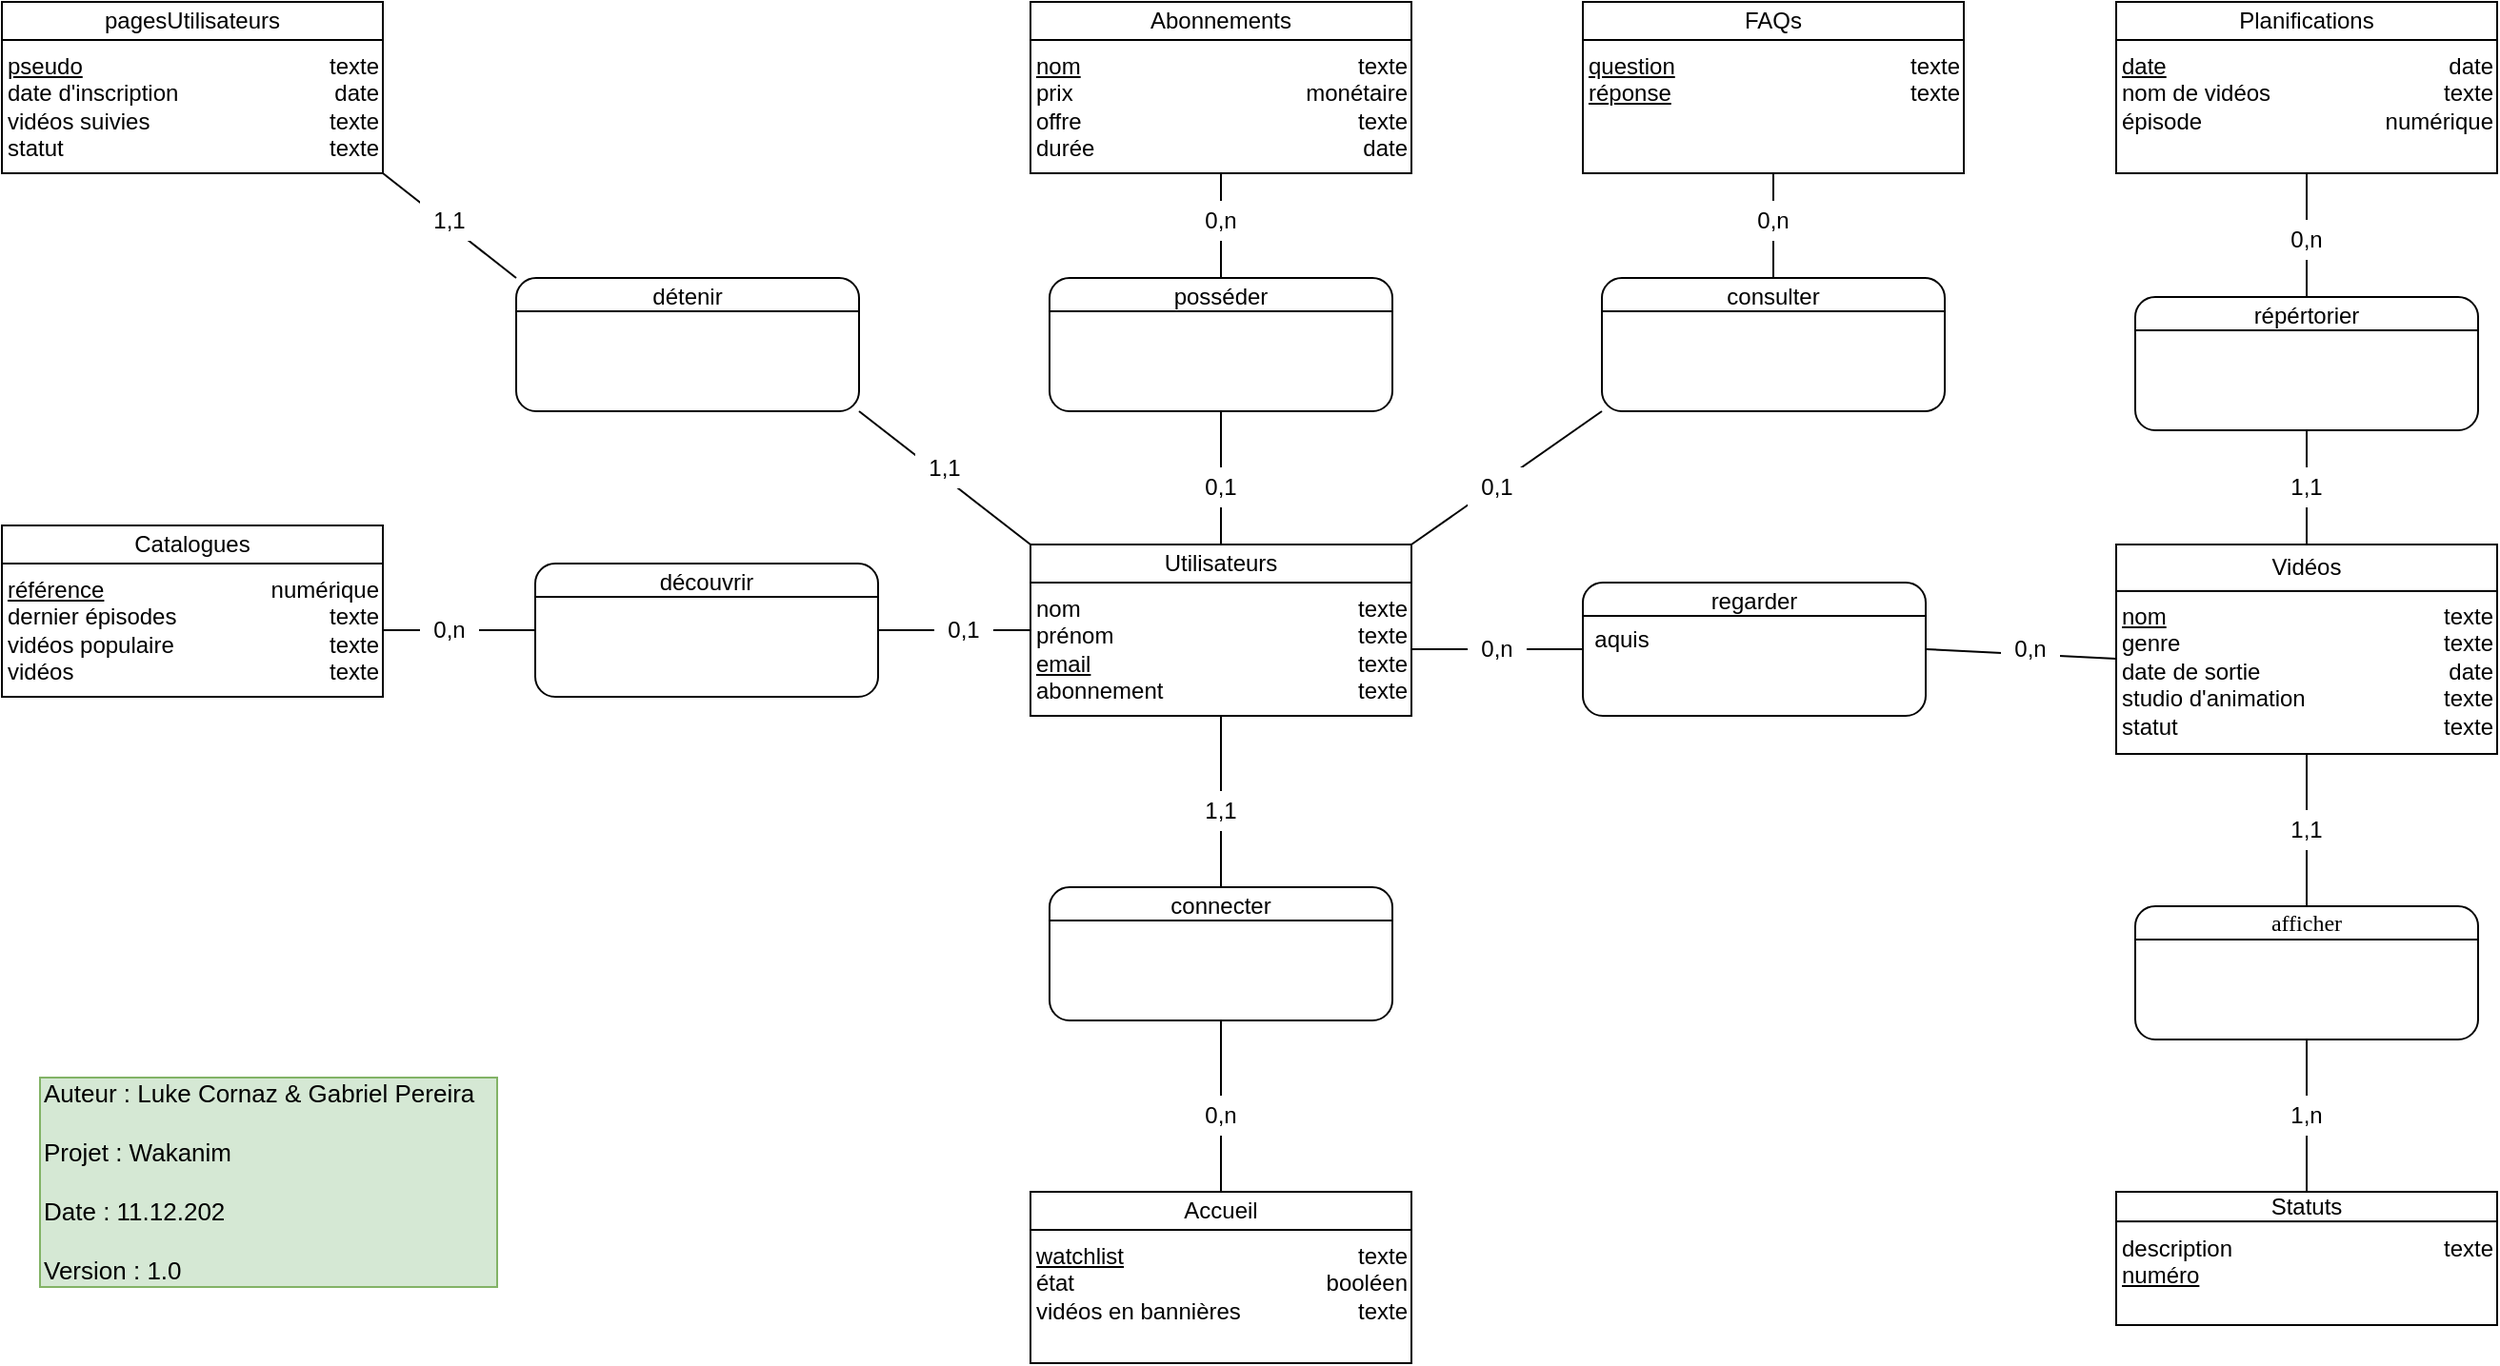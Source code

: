 <mxfile version="13.9.9" type="device"><diagram name="Page-1" id="2ca16b54-16f6-2749-3443-fa8db7711227"><mxGraphModel dx="1422" dy="832" grid="1" gridSize="10" guides="1" tooltips="1" connect="1" arrows="1" fold="1" page="1" pageScale="1" pageWidth="1100" pageHeight="850" background="none" math="0" shadow="0"><root><mxCell id="0"/><mxCell id="1" parent="0"/><mxCell id="dNQG28uPahYfREFHfgrM-1" value="&lt;font style=&quot;font-size: 13px&quot;&gt;Auteur : Luke Cornaz &amp;amp; Gabriel Pereira&lt;br&gt;&lt;br&gt;Projet : Wakanim&lt;br&gt;&lt;br&gt;Date : 11.12.202&lt;br&gt;&lt;br&gt;Version : 1.0&lt;br&gt;&lt;/font&gt;" style="rounded=0;whiteSpace=wrap;html=1;align=left;fillColor=#d5e8d4;strokeColor=#82b366;" parent="1" vertex="1"><mxGeometry x="120" y="610" width="240" height="110" as="geometry"/></mxCell><mxCell id="dNQG28uPahYfREFHfgrM-2" value="" style="group" parent="1" vertex="1" connectable="0"><mxGeometry x="640" y="45" width="200" height="90" as="geometry"/></mxCell><mxCell id="2ed32ef02a7f4228-1" value="&lt;div style=&quot;box-sizing: border-box ; width: 100% ; padding: 2px&quot;&gt;&lt;br&gt;&lt;/div&gt;" style="verticalAlign=top;align=center;overflow=fill;html=1;rounded=0;shadow=0;comic=0;labelBackgroundColor=none;strokeColor=#000000;strokeWidth=1;fillColor=#ffffff;fontFamily=Verdana;fontSize=12;fontColor=#000000;" parent="dNQG28uPahYfREFHfgrM-2" vertex="1"><mxGeometry width="200" height="90" as="geometry"/></mxCell><mxCell id="SjU_2BTI9DgWFUzOwO9X-2" value="Abonnements" style="rounded=0;whiteSpace=wrap;html=1;" parent="dNQG28uPahYfREFHfgrM-2" vertex="1"><mxGeometry width="200" height="20" as="geometry"/></mxCell><mxCell id="SjU_2BTI9DgWFUzOwO9X-4" value="&lt;u&gt;nom&lt;/u&gt;&lt;br&gt;prix&lt;br&gt;offre&lt;br&gt;durée" style="text;html=1;strokeColor=none;fillColor=none;align=left;verticalAlign=top;whiteSpace=wrap;rounded=0;" parent="dNQG28uPahYfREFHfgrM-2" vertex="1"><mxGeometry x="1" y="20" width="99" height="70" as="geometry"/></mxCell><mxCell id="SjU_2BTI9DgWFUzOwO9X-6" value="texte&lt;br&gt;monétaire&lt;br&gt;texte&lt;br&gt;date" style="text;html=1;strokeColor=none;fillColor=none;align=right;verticalAlign=top;whiteSpace=wrap;rounded=0;" parent="dNQG28uPahYfREFHfgrM-2" vertex="1"><mxGeometry x="100" y="20" width="100" height="70" as="geometry"/></mxCell><mxCell id="dNQG28uPahYfREFHfgrM-50" value="" style="group" parent="1" vertex="1" connectable="0"><mxGeometry x="930" y="350" width="180" height="70" as="geometry"/></mxCell><mxCell id="dNQG28uPahYfREFHfgrM-51" value="&lt;div style=&quot;box-sizing: border-box ; width: 100% ; padding: 2px&quot;&gt;&lt;br&gt;&lt;/div&gt;" style="verticalAlign=top;align=center;overflow=fill;html=1;rounded=1;shadow=0;comic=0;labelBackgroundColor=none;strokeColor=#000000;strokeWidth=1;fillColor=#ffffff;fontFamily=Verdana;fontSize=12;fontColor=#000000;" parent="dNQG28uPahYfREFHfgrM-50" vertex="1"><mxGeometry width="180" height="70" as="geometry"/></mxCell><mxCell id="dNQG28uPahYfREFHfgrM-52" value="" style="endArrow=none;html=1;entryX=1;entryY=0.25;entryDx=0;entryDy=0;exitX=0;exitY=0.25;exitDx=0;exitDy=0;" parent="dNQG28uPahYfREFHfgrM-50" source="dNQG28uPahYfREFHfgrM-51" target="dNQG28uPahYfREFHfgrM-51" edge="1"><mxGeometry width="50" height="50" relative="1" as="geometry"><mxPoint x="-280" y="150" as="sourcePoint"/><mxPoint x="-230" y="100" as="targetPoint"/></mxGeometry></mxCell><mxCell id="dNQG28uPahYfREFHfgrM-53" value="regarder" style="text;html=1;strokeColor=none;fillColor=none;align=center;verticalAlign=middle;whiteSpace=wrap;rounded=0;" parent="dNQG28uPahYfREFHfgrM-50" vertex="1"><mxGeometry x="30" width="120" height="20" as="geometry"/></mxCell><mxCell id="Rbo3Hz5trLH_8NA1wSPJ-5" value="aquis" style="text;html=1;align=center;verticalAlign=middle;resizable=0;points=[];autosize=1;" vertex="1" parent="dNQG28uPahYfREFHfgrM-50"><mxGeometry y="20" width="40" height="20" as="geometry"/></mxCell><mxCell id="58aJDsjir2NexJTQTehZ-1" value="" style="group" parent="1" vertex="1" connectable="0"><mxGeometry x="100" y="320" width="200" height="90" as="geometry"/></mxCell><mxCell id="58aJDsjir2NexJTQTehZ-2" value="&lt;div style=&quot;box-sizing: border-box ; width: 100% ; padding: 2px&quot;&gt;&lt;br&gt;&lt;/div&gt;" style="verticalAlign=top;align=center;overflow=fill;html=1;rounded=0;shadow=0;comic=0;labelBackgroundColor=none;strokeColor=#000000;strokeWidth=1;fillColor=#ffffff;fontFamily=Verdana;fontSize=12;fontColor=#000000;" parent="58aJDsjir2NexJTQTehZ-1" vertex="1"><mxGeometry width="200" height="90" as="geometry"/></mxCell><mxCell id="58aJDsjir2NexJTQTehZ-3" value="Catalogues" style="rounded=0;whiteSpace=wrap;html=1;" parent="58aJDsjir2NexJTQTehZ-1" vertex="1"><mxGeometry width="200" height="20" as="geometry"/></mxCell><mxCell id="58aJDsjir2NexJTQTehZ-4" value="&lt;u&gt;référence&lt;/u&gt;&lt;br&gt;dernier épisodes&lt;br&gt;vidéos populaire&lt;br&gt;vidéos" style="text;html=1;strokeColor=none;fillColor=none;align=left;verticalAlign=top;whiteSpace=wrap;rounded=0;" parent="58aJDsjir2NexJTQTehZ-1" vertex="1"><mxGeometry x="1" y="20" width="99" height="70.0" as="geometry"/></mxCell><mxCell id="58aJDsjir2NexJTQTehZ-5" value="numérique&lt;br&gt;texte&lt;br&gt;texte&lt;br&gt;texte" style="text;html=1;strokeColor=none;fillColor=none;align=right;verticalAlign=top;whiteSpace=wrap;rounded=0;" parent="58aJDsjir2NexJTQTehZ-1" vertex="1"><mxGeometry x="100" y="20" width="100" height="70.0" as="geometry"/></mxCell><mxCell id="67UeSEv5irPdv3sX9kYh-1" value="" style="group" parent="1" vertex="1" connectable="0"><mxGeometry x="1210" y="45" width="200" height="90" as="geometry"/></mxCell><mxCell id="67UeSEv5irPdv3sX9kYh-2" value="&lt;div style=&quot;box-sizing: border-box ; width: 100% ; padding: 2px&quot;&gt;&lt;br&gt;&lt;/div&gt;" style="verticalAlign=top;align=center;overflow=fill;html=1;rounded=0;shadow=0;comic=0;labelBackgroundColor=none;strokeColor=#000000;strokeWidth=1;fillColor=#ffffff;fontFamily=Verdana;fontSize=12;fontColor=#000000;" parent="67UeSEv5irPdv3sX9kYh-1" vertex="1"><mxGeometry width="200" height="90" as="geometry"/></mxCell><mxCell id="67UeSEv5irPdv3sX9kYh-3" value="Planifications" style="rounded=0;whiteSpace=wrap;html=1;" parent="67UeSEv5irPdv3sX9kYh-1" vertex="1"><mxGeometry width="200" height="20" as="geometry"/></mxCell><mxCell id="67UeSEv5irPdv3sX9kYh-4" value="&lt;u&gt;date&lt;/u&gt;&lt;br&gt;nom de vidéos&lt;br&gt;épisode" style="text;html=1;strokeColor=none;fillColor=none;align=left;verticalAlign=top;whiteSpace=wrap;rounded=0;" parent="67UeSEv5irPdv3sX9kYh-1" vertex="1"><mxGeometry x="1" y="20" width="109" height="70" as="geometry"/></mxCell><mxCell id="67UeSEv5irPdv3sX9kYh-5" value="date&lt;br&gt;texte&lt;br&gt;numérique" style="text;html=1;strokeColor=none;fillColor=none;align=right;verticalAlign=top;whiteSpace=wrap;rounded=0;" parent="67UeSEv5irPdv3sX9kYh-1" vertex="1"><mxGeometry x="100" y="20" width="100" height="70" as="geometry"/></mxCell><mxCell id="67UeSEv5irPdv3sX9kYh-6" value="" style="group" parent="1" vertex="1" connectable="0"><mxGeometry x="640" y="330" width="200" height="90" as="geometry"/></mxCell><mxCell id="67UeSEv5irPdv3sX9kYh-7" value="&lt;div style=&quot;box-sizing: border-box ; width: 100% ; padding: 2px&quot;&gt;&lt;br&gt;&lt;/div&gt;" style="verticalAlign=top;align=center;overflow=fill;html=1;rounded=0;shadow=0;comic=0;labelBackgroundColor=none;strokeColor=#000000;strokeWidth=1;fillColor=#ffffff;fontFamily=Verdana;fontSize=12;fontColor=#000000;" parent="67UeSEv5irPdv3sX9kYh-6" vertex="1"><mxGeometry width="200" height="90" as="geometry"/></mxCell><mxCell id="67UeSEv5irPdv3sX9kYh-8" value="Utilisateurs" style="rounded=0;whiteSpace=wrap;html=1;" parent="67UeSEv5irPdv3sX9kYh-6" vertex="1"><mxGeometry width="200" height="20" as="geometry"/></mxCell><mxCell id="67UeSEv5irPdv3sX9kYh-9" value="nom&lt;br&gt;prénom&lt;br&gt;&lt;u&gt;email&lt;/u&gt;&lt;br&gt;abonnement" style="text;html=1;strokeColor=none;fillColor=none;align=left;verticalAlign=top;whiteSpace=wrap;rounded=0;" parent="67UeSEv5irPdv3sX9kYh-6" vertex="1"><mxGeometry x="1" y="20" width="109" height="70" as="geometry"/></mxCell><mxCell id="67UeSEv5irPdv3sX9kYh-10" value="texte&lt;br&gt;texte&lt;br&gt;texte&lt;br&gt;texte" style="text;html=1;strokeColor=none;fillColor=none;align=right;verticalAlign=top;whiteSpace=wrap;rounded=0;" parent="67UeSEv5irPdv3sX9kYh-6" vertex="1"><mxGeometry x="100" y="20" width="100" height="70" as="geometry"/></mxCell><mxCell id="67UeSEv5irPdv3sX9kYh-11" value="" style="group" parent="1" vertex="1" connectable="0"><mxGeometry x="100" y="45" width="200" height="90" as="geometry"/></mxCell><mxCell id="67UeSEv5irPdv3sX9kYh-12" value="&lt;div style=&quot;box-sizing: border-box ; width: 100% ; padding: 2px&quot;&gt;&lt;br&gt;&lt;/div&gt;" style="verticalAlign=top;align=center;overflow=fill;html=1;rounded=0;shadow=0;comic=0;labelBackgroundColor=none;strokeColor=#000000;strokeWidth=1;fillColor=#ffffff;fontFamily=Verdana;fontSize=12;fontColor=#000000;" parent="67UeSEv5irPdv3sX9kYh-11" vertex="1"><mxGeometry width="200" height="90" as="geometry"/></mxCell><mxCell id="67UeSEv5irPdv3sX9kYh-13" value="pagesUtilisateurs" style="rounded=0;whiteSpace=wrap;html=1;" parent="67UeSEv5irPdv3sX9kYh-11" vertex="1"><mxGeometry width="200" height="20" as="geometry"/></mxCell><mxCell id="67UeSEv5irPdv3sX9kYh-14" value="&lt;u&gt;pseudo&lt;/u&gt;&lt;br&gt;date d'inscription&lt;br&gt;vidéos suivies&lt;br&gt;statut" style="text;html=1;strokeColor=none;fillColor=none;align=left;verticalAlign=top;whiteSpace=wrap;rounded=0;" parent="67UeSEv5irPdv3sX9kYh-11" vertex="1"><mxGeometry x="1" y="20" width="109" height="70" as="geometry"/></mxCell><mxCell id="67UeSEv5irPdv3sX9kYh-15" value="texte&lt;br&gt;date&lt;br&gt;texte&lt;br&gt;texte" style="text;html=1;strokeColor=none;fillColor=none;align=right;verticalAlign=top;whiteSpace=wrap;rounded=0;" parent="67UeSEv5irPdv3sX9kYh-11" vertex="1"><mxGeometry x="100" y="20" width="100" height="70" as="geometry"/></mxCell><mxCell id="67UeSEv5irPdv3sX9kYh-16" value="" style="group" parent="1" vertex="1" connectable="0"><mxGeometry x="1210" y="670" width="200" height="70" as="geometry"/></mxCell><mxCell id="67UeSEv5irPdv3sX9kYh-17" value="&lt;div style=&quot;box-sizing: border-box ; width: 100% ; padding: 2px&quot;&gt;&lt;br&gt;&lt;/div&gt;" style="verticalAlign=top;align=center;overflow=fill;html=1;rounded=0;shadow=0;comic=0;labelBackgroundColor=none;strokeColor=#000000;strokeWidth=1;fillColor=#ffffff;fontFamily=Verdana;fontSize=12;fontColor=#000000;" parent="67UeSEv5irPdv3sX9kYh-16" vertex="1"><mxGeometry width="200" height="70" as="geometry"/></mxCell><mxCell id="67UeSEv5irPdv3sX9kYh-18" value="Statuts" style="rounded=0;whiteSpace=wrap;html=1;" parent="67UeSEv5irPdv3sX9kYh-16" vertex="1"><mxGeometry width="200" height="15.556" as="geometry"/></mxCell><mxCell id="67UeSEv5irPdv3sX9kYh-19" value="description&lt;br&gt;&lt;u&gt;numéro&lt;/u&gt;" style="text;html=1;strokeColor=none;fillColor=none;align=left;verticalAlign=top;whiteSpace=wrap;rounded=0;" parent="67UeSEv5irPdv3sX9kYh-16" vertex="1"><mxGeometry x="1" y="15.556" width="109" height="54.444" as="geometry"/></mxCell><mxCell id="67UeSEv5irPdv3sX9kYh-20" value="texte" style="text;html=1;strokeColor=none;fillColor=none;align=right;verticalAlign=top;whiteSpace=wrap;rounded=0;" parent="67UeSEv5irPdv3sX9kYh-16" vertex="1"><mxGeometry x="100" y="15.556" width="100" height="54.444" as="geometry"/></mxCell><mxCell id="67UeSEv5irPdv3sX9kYh-21" value="" style="group" parent="1" vertex="1" connectable="0"><mxGeometry x="640" y="670" width="200" height="90" as="geometry"/></mxCell><mxCell id="67UeSEv5irPdv3sX9kYh-22" value="&lt;div style=&quot;box-sizing: border-box ; width: 100% ; padding: 2px&quot;&gt;&lt;br&gt;&lt;/div&gt;" style="verticalAlign=top;align=center;overflow=fill;html=1;rounded=0;shadow=0;comic=0;labelBackgroundColor=none;strokeColor=#000000;strokeWidth=1;fillColor=#ffffff;fontFamily=Verdana;fontSize=12;fontColor=#000000;" parent="67UeSEv5irPdv3sX9kYh-21" vertex="1"><mxGeometry width="200" height="90" as="geometry"/></mxCell><mxCell id="67UeSEv5irPdv3sX9kYh-23" value="Accueil" style="rounded=0;whiteSpace=wrap;html=1;" parent="67UeSEv5irPdv3sX9kYh-21" vertex="1"><mxGeometry width="200" height="20" as="geometry"/></mxCell><mxCell id="67UeSEv5irPdv3sX9kYh-24" value="&lt;u&gt;watchlist&lt;/u&gt;&lt;br&gt;état&lt;br&gt;vidéos en bannières" style="text;html=1;strokeColor=none;fillColor=none;align=left;verticalAlign=top;whiteSpace=wrap;rounded=0;" parent="67UeSEv5irPdv3sX9kYh-21" vertex="1"><mxGeometry x="1" y="20" width="119" height="70" as="geometry"/></mxCell><mxCell id="67UeSEv5irPdv3sX9kYh-25" value="texte&lt;br&gt;booléen&lt;br&gt;texte" style="text;html=1;strokeColor=none;fillColor=none;align=right;verticalAlign=top;whiteSpace=wrap;rounded=0;" parent="67UeSEv5irPdv3sX9kYh-21" vertex="1"><mxGeometry x="100" y="20" width="100" height="70" as="geometry"/></mxCell><mxCell id="67UeSEv5irPdv3sX9kYh-44" value="" style="endArrow=none;html=1;entryX=0;entryY=1;entryDx=0;entryDy=0;exitX=0.5;exitY=0;exitDx=0;exitDy=0;" parent="1" source="67UeSEv5irPdv3sX9kYh-54" target="SjU_2BTI9DgWFUzOwO9X-6" edge="1"><mxGeometry width="50" height="50" relative="1" as="geometry"><mxPoint x="590" y="220" as="sourcePoint"/><mxPoint x="640" y="170" as="targetPoint"/></mxGeometry></mxCell><mxCell id="67UeSEv5irPdv3sX9kYh-46" value="" style="endArrow=none;html=1;entryX=0;entryY=0.5;entryDx=0;entryDy=0;exitX=1;exitY=0.5;exitDx=0;exitDy=0;" parent="1" source="67UeSEv5irPdv3sX9kYh-10" target="dNQG28uPahYfREFHfgrM-51" edge="1"><mxGeometry width="50" height="50" relative="1" as="geometry"><mxPoint x="790" y="680" as="sourcePoint"/><mxPoint x="840" y="630" as="targetPoint"/></mxGeometry></mxCell><mxCell id="67UeSEv5irPdv3sX9kYh-49" value="" style="endArrow=none;html=1;exitX=1;exitY=0.5;exitDx=0;exitDy=0;" parent="1" source="dNQG28uPahYfREFHfgrM-51" edge="1"><mxGeometry width="50" height="50" relative="1" as="geometry"><mxPoint x="790" y="680" as="sourcePoint"/><mxPoint x="1210" y="390" as="targetPoint"/></mxGeometry></mxCell><mxCell id="67UeSEv5irPdv3sX9kYh-51" value="" style="group" parent="1" vertex="1" connectable="0"><mxGeometry x="650" y="190" width="180" height="70" as="geometry"/></mxCell><mxCell id="67UeSEv5irPdv3sX9kYh-52" value="&lt;div style=&quot;box-sizing: border-box ; width: 100% ; padding: 2px&quot;&gt;&lt;br&gt;&lt;/div&gt;" style="verticalAlign=top;align=center;overflow=fill;html=1;rounded=1;shadow=0;comic=0;labelBackgroundColor=none;strokeColor=#000000;strokeWidth=1;fillColor=#ffffff;fontFamily=Verdana;fontSize=12;fontColor=#000000;" parent="67UeSEv5irPdv3sX9kYh-51" vertex="1"><mxGeometry width="180" height="70" as="geometry"/></mxCell><mxCell id="67UeSEv5irPdv3sX9kYh-53" value="" style="endArrow=none;html=1;entryX=1;entryY=0.25;entryDx=0;entryDy=0;exitX=0;exitY=0.25;exitDx=0;exitDy=0;" parent="67UeSEv5irPdv3sX9kYh-51" source="67UeSEv5irPdv3sX9kYh-52" target="67UeSEv5irPdv3sX9kYh-52" edge="1"><mxGeometry width="50" height="50" relative="1" as="geometry"><mxPoint x="-280" y="150" as="sourcePoint"/><mxPoint x="-230" y="100" as="targetPoint"/></mxGeometry></mxCell><mxCell id="67UeSEv5irPdv3sX9kYh-54" value="posséder" style="text;html=1;strokeColor=none;fillColor=none;align=center;verticalAlign=middle;whiteSpace=wrap;rounded=0;" parent="67UeSEv5irPdv3sX9kYh-51" vertex="1"><mxGeometry x="30" width="120" height="20" as="geometry"/></mxCell><mxCell id="67UeSEv5irPdv3sX9kYh-55" value="" style="endArrow=none;html=1;entryX=0;entryY=0;entryDx=0;entryDy=0;exitX=1;exitY=1;exitDx=0;exitDy=0;" parent="1" source="h-pX92endvGaSGbTVxW7-2" target="67UeSEv5irPdv3sX9kYh-7" edge="1"><mxGeometry width="50" height="50" relative="1" as="geometry"><mxPoint x="570" y="270" as="sourcePoint"/><mxPoint x="540" y="480" as="targetPoint"/></mxGeometry></mxCell><mxCell id="67UeSEv5irPdv3sX9kYh-56" value="" style="endArrow=none;html=1;entryX=0.5;entryY=1;entryDx=0;entryDy=0;exitX=0.5;exitY=0;exitDx=0;exitDy=0;" parent="1" source="67UeSEv5irPdv3sX9kYh-8" target="67UeSEv5irPdv3sX9kYh-52" edge="1"><mxGeometry width="50" height="50" relative="1" as="geometry"><mxPoint x="530" y="290" as="sourcePoint"/><mxPoint x="580" y="240" as="targetPoint"/></mxGeometry></mxCell><mxCell id="67UeSEv5irPdv3sX9kYh-57" value="" style="group" parent="1" vertex="1" connectable="0"><mxGeometry x="380" y="340" width="180" height="70" as="geometry"/></mxCell><mxCell id="67UeSEv5irPdv3sX9kYh-58" value="&lt;div style=&quot;box-sizing: border-box ; width: 100% ; padding: 2px&quot;&gt;&lt;br&gt;&lt;/div&gt;" style="verticalAlign=top;align=center;overflow=fill;html=1;rounded=1;shadow=0;comic=0;labelBackgroundColor=none;strokeColor=#000000;strokeWidth=1;fillColor=#ffffff;fontFamily=Verdana;fontSize=12;fontColor=#000000;" parent="67UeSEv5irPdv3sX9kYh-57" vertex="1"><mxGeometry width="180" height="70" as="geometry"/></mxCell><mxCell id="67UeSEv5irPdv3sX9kYh-59" value="" style="endArrow=none;html=1;entryX=1;entryY=0.25;entryDx=0;entryDy=0;exitX=0;exitY=0.25;exitDx=0;exitDy=0;" parent="67UeSEv5irPdv3sX9kYh-57" source="67UeSEv5irPdv3sX9kYh-58" target="67UeSEv5irPdv3sX9kYh-58" edge="1"><mxGeometry width="50" height="50" relative="1" as="geometry"><mxPoint x="-280" y="150" as="sourcePoint"/><mxPoint x="-230" y="100" as="targetPoint"/></mxGeometry></mxCell><mxCell id="67UeSEv5irPdv3sX9kYh-60" value="découvrir" style="text;html=1;strokeColor=none;fillColor=none;align=center;verticalAlign=middle;whiteSpace=wrap;rounded=0;" parent="67UeSEv5irPdv3sX9kYh-57" vertex="1"><mxGeometry x="30" width="120" height="20" as="geometry"/></mxCell><mxCell id="67UeSEv5irPdv3sX9kYh-61" value="" style="endArrow=none;html=1;entryX=0;entryY=0.5;entryDx=0;entryDy=0;exitX=1;exitY=0.5;exitDx=0;exitDy=0;" parent="1" source="58aJDsjir2NexJTQTehZ-5" target="67UeSEv5irPdv3sX9kYh-58" edge="1"><mxGeometry width="50" height="50" relative="1" as="geometry"><mxPoint x="310" y="470" as="sourcePoint"/><mxPoint x="360" y="420" as="targetPoint"/></mxGeometry></mxCell><mxCell id="67UeSEv5irPdv3sX9kYh-62" value="" style="endArrow=none;html=1;entryX=0;entryY=0.5;entryDx=0;entryDy=0;exitX=1;exitY=0.5;exitDx=0;exitDy=0;" parent="1" source="67UeSEv5irPdv3sX9kYh-58" target="67UeSEv5irPdv3sX9kYh-7" edge="1"><mxGeometry width="50" height="50" relative="1" as="geometry"><mxPoint x="510" y="550" as="sourcePoint"/><mxPoint x="560" y="500" as="targetPoint"/></mxGeometry></mxCell><mxCell id="h-pX92endvGaSGbTVxW7-1" value="" style="group" parent="1" vertex="1" connectable="0"><mxGeometry x="370" y="190" width="180" height="70" as="geometry"/></mxCell><mxCell id="h-pX92endvGaSGbTVxW7-2" value="&lt;div style=&quot;box-sizing: border-box ; width: 100% ; padding: 2px&quot;&gt;&lt;br&gt;&lt;/div&gt;" style="verticalAlign=top;align=center;overflow=fill;html=1;rounded=1;shadow=0;comic=0;labelBackgroundColor=none;strokeColor=#000000;strokeWidth=1;fillColor=#ffffff;fontFamily=Verdana;fontSize=12;fontColor=#000000;" parent="h-pX92endvGaSGbTVxW7-1" vertex="1"><mxGeometry width="180" height="70" as="geometry"/></mxCell><mxCell id="h-pX92endvGaSGbTVxW7-3" value="" style="endArrow=none;html=1;entryX=1;entryY=0.25;entryDx=0;entryDy=0;exitX=0;exitY=0.25;exitDx=0;exitDy=0;" parent="h-pX92endvGaSGbTVxW7-1" source="h-pX92endvGaSGbTVxW7-2" target="h-pX92endvGaSGbTVxW7-2" edge="1"><mxGeometry width="50" height="50" relative="1" as="geometry"><mxPoint x="-280" y="150" as="sourcePoint"/><mxPoint x="-230" y="100" as="targetPoint"/></mxGeometry></mxCell><mxCell id="h-pX92endvGaSGbTVxW7-4" value="détenir" style="text;html=1;strokeColor=none;fillColor=none;align=center;verticalAlign=middle;whiteSpace=wrap;rounded=0;" parent="h-pX92endvGaSGbTVxW7-1" vertex="1"><mxGeometry x="30" width="120" height="20" as="geometry"/></mxCell><mxCell id="TFH89nlVL-0RMoRvLa2F-1" value="" style="endArrow=none;html=1;entryX=0;entryY=0;entryDx=0;entryDy=0;exitX=1;exitY=1;exitDx=0;exitDy=0;" parent="1" source="67UeSEv5irPdv3sX9kYh-15" target="h-pX92endvGaSGbTVxW7-2" edge="1"><mxGeometry width="50" height="50" relative="1" as="geometry"><mxPoint x="360" y="90" as="sourcePoint"/><mxPoint x="450" y="160" as="targetPoint"/></mxGeometry></mxCell><mxCell id="TFH89nlVL-0RMoRvLa2F-21" value="" style="group" parent="1" vertex="1" connectable="0"><mxGeometry x="1210" y="330" width="200" height="110" as="geometry"/></mxCell><mxCell id="TFH89nlVL-0RMoRvLa2F-22" value="&lt;div style=&quot;box-sizing: border-box ; width: 100% ; padding: 2px&quot;&gt;&lt;br&gt;&lt;/div&gt;" style="verticalAlign=top;align=center;overflow=fill;html=1;rounded=0;shadow=0;comic=0;labelBackgroundColor=none;strokeColor=#000000;strokeWidth=1;fillColor=#ffffff;fontFamily=Verdana;fontSize=12;fontColor=#000000;" parent="TFH89nlVL-0RMoRvLa2F-21" vertex="1"><mxGeometry width="200" height="110.0" as="geometry"/></mxCell><mxCell id="TFH89nlVL-0RMoRvLa2F-23" value="Vidéos" style="rounded=0;whiteSpace=wrap;html=1;" parent="TFH89nlVL-0RMoRvLa2F-21" vertex="1"><mxGeometry width="200" height="24.444" as="geometry"/></mxCell><mxCell id="TFH89nlVL-0RMoRvLa2F-24" value="&lt;u&gt;nom&lt;/u&gt;&lt;br&gt;genre&lt;br&gt;date de sortie&lt;br&gt;studio d'animation&lt;br&gt;statut" style="text;html=1;strokeColor=none;fillColor=none;align=left;verticalAlign=top;whiteSpace=wrap;rounded=0;" parent="TFH89nlVL-0RMoRvLa2F-21" vertex="1"><mxGeometry x="1" y="24.444" width="119" height="85.556" as="geometry"/></mxCell><mxCell id="TFH89nlVL-0RMoRvLa2F-25" value="texte&lt;br&gt;texte&lt;br&gt;date&lt;br&gt;texte&lt;br&gt;texte" style="text;html=1;strokeColor=none;fillColor=none;align=right;verticalAlign=top;whiteSpace=wrap;rounded=0;" parent="TFH89nlVL-0RMoRvLa2F-21" vertex="1"><mxGeometry x="100" y="24.444" width="100" height="85.556" as="geometry"/></mxCell><mxCell id="TFH89nlVL-0RMoRvLa2F-28" value="" style="group" parent="1" vertex="1" connectable="0"><mxGeometry x="650" y="510" width="180" height="70" as="geometry"/></mxCell><mxCell id="TFH89nlVL-0RMoRvLa2F-29" value="&lt;div style=&quot;box-sizing: border-box ; width: 100% ; padding: 2px&quot;&gt;&lt;br&gt;&lt;/div&gt;" style="verticalAlign=top;align=center;overflow=fill;html=1;rounded=1;shadow=0;comic=0;labelBackgroundColor=none;strokeColor=#000000;strokeWidth=1;fillColor=#ffffff;fontFamily=Verdana;fontSize=12;fontColor=#000000;" parent="TFH89nlVL-0RMoRvLa2F-28" vertex="1"><mxGeometry width="180" height="70" as="geometry"/></mxCell><mxCell id="TFH89nlVL-0RMoRvLa2F-30" value="" style="endArrow=none;html=1;entryX=1;entryY=0.25;entryDx=0;entryDy=0;exitX=0;exitY=0.25;exitDx=0;exitDy=0;" parent="TFH89nlVL-0RMoRvLa2F-28" source="TFH89nlVL-0RMoRvLa2F-29" target="TFH89nlVL-0RMoRvLa2F-29" edge="1"><mxGeometry width="50" height="50" relative="1" as="geometry"><mxPoint x="-280" y="150" as="sourcePoint"/><mxPoint x="-230" y="100" as="targetPoint"/></mxGeometry></mxCell><mxCell id="TFH89nlVL-0RMoRvLa2F-31" value="connecter" style="text;html=1;strokeColor=none;fillColor=none;align=center;verticalAlign=middle;whiteSpace=wrap;rounded=0;" parent="TFH89nlVL-0RMoRvLa2F-28" vertex="1"><mxGeometry x="30" width="120" height="20" as="geometry"/></mxCell><mxCell id="TFH89nlVL-0RMoRvLa2F-36" value="" style="endArrow=none;html=1;entryX=0.5;entryY=1;entryDx=0;entryDy=0;exitX=0.5;exitY=0;exitDx=0;exitDy=0;" parent="1" source="67UeSEv5irPdv3sX9kYh-23" target="TFH89nlVL-0RMoRvLa2F-29" edge="1"><mxGeometry width="50" height="50" relative="1" as="geometry"><mxPoint x="750" y="660" as="sourcePoint"/><mxPoint x="750" y="590" as="targetPoint"/></mxGeometry></mxCell><mxCell id="TFH89nlVL-0RMoRvLa2F-37" value="" style="endArrow=none;html=1;entryX=0;entryY=1;entryDx=0;entryDy=0;exitX=0.5;exitY=0;exitDx=0;exitDy=0;" parent="1" source="TFH89nlVL-0RMoRvLa2F-31" target="67UeSEv5irPdv3sX9kYh-10" edge="1"><mxGeometry width="50" height="50" relative="1" as="geometry"><mxPoint x="760" y="350" as="sourcePoint"/><mxPoint x="760" y="280" as="targetPoint"/></mxGeometry></mxCell><mxCell id="TFH89nlVL-0RMoRvLa2F-38" value="" style="group" parent="1" vertex="1" connectable="0"><mxGeometry x="1220" y="200" width="180" height="70" as="geometry"/></mxCell><mxCell id="TFH89nlVL-0RMoRvLa2F-39" value="&lt;div style=&quot;box-sizing: border-box ; width: 100% ; padding: 2px&quot;&gt;&lt;br&gt;&lt;/div&gt;" style="verticalAlign=top;align=center;overflow=fill;html=1;rounded=1;shadow=0;comic=0;labelBackgroundColor=none;strokeColor=#000000;strokeWidth=1;fillColor=#ffffff;fontFamily=Verdana;fontSize=12;fontColor=#000000;" parent="TFH89nlVL-0RMoRvLa2F-38" vertex="1"><mxGeometry width="180" height="70" as="geometry"/></mxCell><mxCell id="TFH89nlVL-0RMoRvLa2F-40" value="" style="endArrow=none;html=1;entryX=1;entryY=0.25;entryDx=0;entryDy=0;exitX=0;exitY=0.25;exitDx=0;exitDy=0;" parent="TFH89nlVL-0RMoRvLa2F-38" source="TFH89nlVL-0RMoRvLa2F-39" target="TFH89nlVL-0RMoRvLa2F-39" edge="1"><mxGeometry width="50" height="50" relative="1" as="geometry"><mxPoint x="-280" y="150" as="sourcePoint"/><mxPoint x="-230" y="100" as="targetPoint"/></mxGeometry></mxCell><mxCell id="TFH89nlVL-0RMoRvLa2F-41" value="répértorier" style="text;html=1;strokeColor=none;fillColor=none;align=center;verticalAlign=middle;whiteSpace=wrap;rounded=0;" parent="TFH89nlVL-0RMoRvLa2F-38" vertex="1"><mxGeometry x="30" width="120" height="20" as="geometry"/></mxCell><mxCell id="TFH89nlVL-0RMoRvLa2F-42" value="" style="endArrow=none;html=1;entryX=0;entryY=1;entryDx=0;entryDy=0;exitX=0.5;exitY=0;exitDx=0;exitDy=0;" parent="1" source="TFH89nlVL-0RMoRvLa2F-41" target="67UeSEv5irPdv3sX9kYh-5" edge="1"><mxGeometry width="50" height="50" relative="1" as="geometry"><mxPoint x="1180" y="250" as="sourcePoint"/><mxPoint x="1180" y="160" as="targetPoint"/></mxGeometry></mxCell><mxCell id="TFH89nlVL-0RMoRvLa2F-43" value="" style="endArrow=none;html=1;entryX=0.5;entryY=1;entryDx=0;entryDy=0;exitX=0.5;exitY=0;exitDx=0;exitDy=0;" parent="1" source="TFH89nlVL-0RMoRvLa2F-23" target="TFH89nlVL-0RMoRvLa2F-39" edge="1"><mxGeometry width="50" height="50" relative="1" as="geometry"><mxPoint x="1330" y="600" as="sourcePoint"/><mxPoint x="1330" y="510" as="targetPoint"/></mxGeometry></mxCell><mxCell id="TFH89nlVL-0RMoRvLa2F-45" value="&lt;div style=&quot;box-sizing: border-box ; width: 100% ; padding: 2px&quot;&gt;afficher&lt;/div&gt;" style="verticalAlign=top;align=center;overflow=fill;html=1;rounded=1;shadow=0;comic=0;labelBackgroundColor=none;strokeColor=#000000;strokeWidth=1;fillColor=#ffffff;fontFamily=Verdana;fontSize=12;fontColor=#000000;" parent="1" vertex="1"><mxGeometry x="1220" y="520" width="180" height="70" as="geometry"/></mxCell><mxCell id="TFH89nlVL-0RMoRvLa2F-46" value="" style="endArrow=none;html=1;entryX=1;entryY=0.25;entryDx=0;entryDy=0;exitX=0;exitY=0.25;exitDx=0;exitDy=0;" parent="1" source="TFH89nlVL-0RMoRvLa2F-45" target="TFH89nlVL-0RMoRvLa2F-45" edge="1"><mxGeometry width="50" height="50" relative="1" as="geometry"><mxPoint x="380" y="670" as="sourcePoint"/><mxPoint x="430" y="620" as="targetPoint"/></mxGeometry></mxCell><mxCell id="TFH89nlVL-0RMoRvLa2F-48" value="" style="endArrow=none;html=1;entryX=0.5;entryY=1;entryDx=0;entryDy=0;exitX=0.5;exitY=0;exitDx=0;exitDy=0;" parent="1" source="67UeSEv5irPdv3sX9kYh-18" target="TFH89nlVL-0RMoRvLa2F-45" edge="1"><mxGeometry width="50" height="50" relative="1" as="geometry"><mxPoint x="1170" y="780" as="sourcePoint"/><mxPoint x="1170" y="690" as="targetPoint"/></mxGeometry></mxCell><mxCell id="TFH89nlVL-0RMoRvLa2F-49" value="" style="endArrow=none;html=1;entryX=0;entryY=1;entryDx=0;entryDy=0;exitX=0.5;exitY=0;exitDx=0;exitDy=0;" parent="1" source="TFH89nlVL-0RMoRvLa2F-45" target="TFH89nlVL-0RMoRvLa2F-25" edge="1"><mxGeometry width="50" height="50" relative="1" as="geometry"><mxPoint x="1150" y="680" as="sourcePoint"/><mxPoint x="1150" y="590" as="targetPoint"/></mxGeometry></mxCell><mxCell id="TFH89nlVL-0RMoRvLa2F-53" value="1,1" style="whiteSpace=wrap;html=1;strokeColor=#FFFFFF;" parent="1" vertex="1"><mxGeometry x="580" y="280" width="30" height="20" as="geometry"/></mxCell><mxCell id="TFH89nlVL-0RMoRvLa2F-56" value="1,1" style="whiteSpace=wrap;html=1;strokeColor=#FFFFFF;" parent="1" vertex="1"><mxGeometry x="320" y="150" width="30" height="20" as="geometry"/></mxCell><mxCell id="TFH89nlVL-0RMoRvLa2F-57" value="0,n" style="whiteSpace=wrap;html=1;strokeColor=#FFFFFF;" parent="1" vertex="1"><mxGeometry x="725" y="150" width="30" height="20" as="geometry"/></mxCell><mxCell id="TFH89nlVL-0RMoRvLa2F-59" value="0,1" style="whiteSpace=wrap;html=1;strokeColor=#FFFFFF;" parent="1" vertex="1"><mxGeometry x="725" y="290" width="30" height="20" as="geometry"/></mxCell><mxCell id="TFH89nlVL-0RMoRvLa2F-60" value="0,1" style="whiteSpace=wrap;html=1;strokeColor=#FFFFFF;" parent="1" vertex="1"><mxGeometry x="590" y="365" width="30" height="20" as="geometry"/></mxCell><mxCell id="TFH89nlVL-0RMoRvLa2F-62" value="0,n" style="whiteSpace=wrap;html=1;strokeColor=#FFFFFF;" parent="1" vertex="1"><mxGeometry x="320" y="365" width="30" height="20" as="geometry"/></mxCell><mxCell id="TFH89nlVL-0RMoRvLa2F-63" value="1,1" style="whiteSpace=wrap;html=1;strokeColor=#FFFFFF;" parent="1" vertex="1"><mxGeometry x="725" y="460" width="30" height="20" as="geometry"/></mxCell><mxCell id="TFH89nlVL-0RMoRvLa2F-64" value="0,n" style="whiteSpace=wrap;html=1;strokeColor=#FFFFFF;" parent="1" vertex="1"><mxGeometry x="725" y="620" width="30" height="20" as="geometry"/></mxCell><mxCell id="TFH89nlVL-0RMoRvLa2F-66" value="0,n" style="whiteSpace=wrap;html=1;strokeColor=#FFFFFF;" parent="1" vertex="1"><mxGeometry x="870" y="375" width="30" height="20" as="geometry"/></mxCell><mxCell id="TFH89nlVL-0RMoRvLa2F-69" value="0,n" style="whiteSpace=wrap;html=1;strokeColor=#FFFFFF;" parent="1" vertex="1"><mxGeometry x="1150" y="375" width="30" height="20" as="geometry"/></mxCell><mxCell id="TFH89nlVL-0RMoRvLa2F-72" value="0,n" style="whiteSpace=wrap;html=1;strokeColor=#FFFFFF;" parent="1" vertex="1"><mxGeometry x="1295" y="160" width="30" height="20" as="geometry"/></mxCell><mxCell id="TFH89nlVL-0RMoRvLa2F-73" value="1,1" style="whiteSpace=wrap;html=1;strokeColor=#FFFFFF;" parent="1" vertex="1"><mxGeometry x="1295" y="290" width="30" height="20" as="geometry"/></mxCell><mxCell id="TFH89nlVL-0RMoRvLa2F-74" value="1,1" style="whiteSpace=wrap;html=1;strokeColor=#FFFFFF;" parent="1" vertex="1"><mxGeometry x="1295" y="470" width="30" height="20" as="geometry"/></mxCell><mxCell id="TFH89nlVL-0RMoRvLa2F-75" value="1,n" style="whiteSpace=wrap;html=1;strokeColor=#FFFFFF;" parent="1" vertex="1"><mxGeometry x="1295" y="620" width="30" height="20" as="geometry"/></mxCell><mxCell id="Rbo3Hz5trLH_8NA1wSPJ-7" value="" style="group" vertex="1" connectable="0" parent="1"><mxGeometry x="930" y="45" width="200" height="90" as="geometry"/></mxCell><mxCell id="Rbo3Hz5trLH_8NA1wSPJ-8" value="&lt;div style=&quot;box-sizing: border-box ; width: 100% ; padding: 2px&quot;&gt;&lt;br&gt;&lt;/div&gt;" style="verticalAlign=top;align=center;overflow=fill;html=1;rounded=0;shadow=0;comic=0;labelBackgroundColor=none;strokeColor=#000000;strokeWidth=1;fillColor=#ffffff;fontFamily=Verdana;fontSize=12;fontColor=#000000;" vertex="1" parent="Rbo3Hz5trLH_8NA1wSPJ-7"><mxGeometry width="200" height="90" as="geometry"/></mxCell><mxCell id="Rbo3Hz5trLH_8NA1wSPJ-9" value="FAQs" style="rounded=0;whiteSpace=wrap;html=1;" vertex="1" parent="Rbo3Hz5trLH_8NA1wSPJ-7"><mxGeometry width="200" height="20" as="geometry"/></mxCell><mxCell id="Rbo3Hz5trLH_8NA1wSPJ-10" value="&lt;u&gt;question&lt;br&gt;réponse&lt;br&gt;&lt;br&gt;&lt;/u&gt;" style="text;html=1;strokeColor=none;fillColor=none;align=left;verticalAlign=top;whiteSpace=wrap;rounded=0;" vertex="1" parent="Rbo3Hz5trLH_8NA1wSPJ-7"><mxGeometry x="1" y="20" width="99" height="70" as="geometry"/></mxCell><mxCell id="Rbo3Hz5trLH_8NA1wSPJ-11" value="texte&lt;br&gt;texte" style="text;html=1;strokeColor=none;fillColor=none;align=right;verticalAlign=top;whiteSpace=wrap;rounded=0;" vertex="1" parent="Rbo3Hz5trLH_8NA1wSPJ-7"><mxGeometry x="100" y="20" width="100" height="70" as="geometry"/></mxCell><mxCell id="Rbo3Hz5trLH_8NA1wSPJ-12" value="" style="group" vertex="1" connectable="0" parent="1"><mxGeometry x="940" y="190" width="180" height="70" as="geometry"/></mxCell><mxCell id="Rbo3Hz5trLH_8NA1wSPJ-13" value="&lt;div style=&quot;box-sizing: border-box ; width: 100% ; padding: 2px&quot;&gt;&lt;br&gt;&lt;/div&gt;" style="verticalAlign=top;align=center;overflow=fill;html=1;rounded=1;shadow=0;comic=0;labelBackgroundColor=none;strokeColor=#000000;strokeWidth=1;fillColor=#ffffff;fontFamily=Verdana;fontSize=12;fontColor=#000000;" vertex="1" parent="Rbo3Hz5trLH_8NA1wSPJ-12"><mxGeometry width="180" height="70" as="geometry"/></mxCell><mxCell id="Rbo3Hz5trLH_8NA1wSPJ-14" value="" style="endArrow=none;html=1;entryX=1;entryY=0.25;entryDx=0;entryDy=0;exitX=0;exitY=0.25;exitDx=0;exitDy=0;" edge="1" parent="Rbo3Hz5trLH_8NA1wSPJ-12" source="Rbo3Hz5trLH_8NA1wSPJ-13" target="Rbo3Hz5trLH_8NA1wSPJ-13"><mxGeometry width="50" height="50" relative="1" as="geometry"><mxPoint x="-280" y="150" as="sourcePoint"/><mxPoint x="-230" y="100" as="targetPoint"/></mxGeometry></mxCell><mxCell id="Rbo3Hz5trLH_8NA1wSPJ-15" value="consulter" style="text;html=1;strokeColor=none;fillColor=none;align=center;verticalAlign=middle;whiteSpace=wrap;rounded=0;" vertex="1" parent="Rbo3Hz5trLH_8NA1wSPJ-12"><mxGeometry x="30" width="120" height="20" as="geometry"/></mxCell><mxCell id="Rbo3Hz5trLH_8NA1wSPJ-16" value="" style="endArrow=none;html=1;entryX=0;entryY=1;entryDx=0;entryDy=0;exitX=1;exitY=0;exitDx=0;exitDy=0;" edge="1" parent="1" source="67UeSEv5irPdv3sX9kYh-8" target="Rbo3Hz5trLH_8NA1wSPJ-13"><mxGeometry width="50" height="50" relative="1" as="geometry"><mxPoint x="890" y="270" as="sourcePoint"/><mxPoint x="980" y="340" as="targetPoint"/></mxGeometry></mxCell><mxCell id="Rbo3Hz5trLH_8NA1wSPJ-17" value="" style="endArrow=none;html=1;entryX=0.5;entryY=0;entryDx=0;entryDy=0;exitX=1;exitY=1;exitDx=0;exitDy=0;" edge="1" parent="1" source="Rbo3Hz5trLH_8NA1wSPJ-10" target="Rbo3Hz5trLH_8NA1wSPJ-15"><mxGeometry width="50" height="50" relative="1" as="geometry"><mxPoint x="850" y="150" as="sourcePoint"/><mxPoint x="940" y="220" as="targetPoint"/></mxGeometry></mxCell><mxCell id="Rbo3Hz5trLH_8NA1wSPJ-18" value="0,n" style="whiteSpace=wrap;html=1;strokeColor=#FFFFFF;" vertex="1" parent="1"><mxGeometry x="1015" y="150" width="30" height="20" as="geometry"/></mxCell><mxCell id="Rbo3Hz5trLH_8NA1wSPJ-19" value="0,1" style="whiteSpace=wrap;html=1;strokeColor=#FFFFFF;" vertex="1" parent="1"><mxGeometry x="870" y="290" width="30" height="20" as="geometry"/></mxCell></root></mxGraphModel></diagram></mxfile>